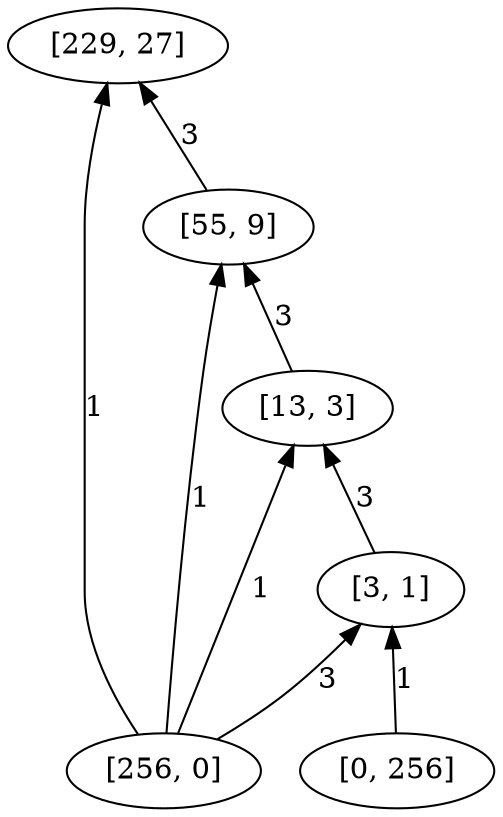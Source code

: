 digraph "DD" { 
rankdir = "BT" 
graph [ ordering = "out"];
5001 -> 1[label = "1"];
5001 -> 2[label = "1"];
5001 -> 3[label = "1"];
5001 -> 4[label = "3"];
5002 -> 4[label = "1"];
2 -> 1[label = "3"];
3 -> 2[label = "3"];
4 -> 3[label = "3"];
5001 [label = "[256, 0]",  shape = oval]
5002 [label = "[0, 256]",  shape = oval]
1 [label = "[229, 27]",  shape = oval]
2 [label = "[55, 9]",  shape = oval]
3 [label = "[13, 3]",  shape = oval]
4 [label = "[3, 1]",  shape = oval]
}

